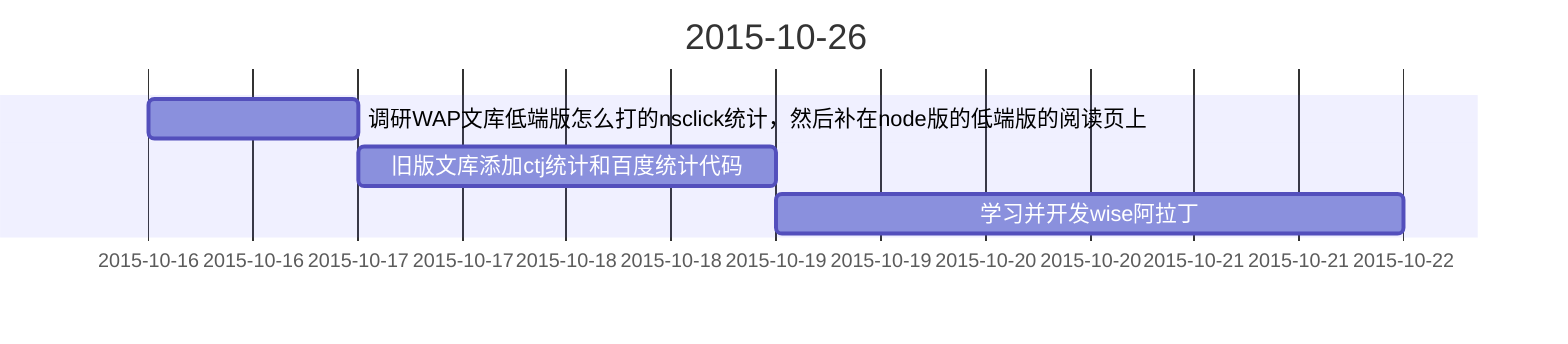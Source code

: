 gantt
    dateFormat YYYY-MM-DD
    title 2015-10-26
    调研WAP文库低端版怎么打的nsclick统计，然后补在node版的低端版的阅读页上:w1, 2015-10-16, 0.5d
    旧版文库添加ctj统计和百度统计代码:w2, after w1, 1.5d
    学习并开发wise阿拉丁:w3, after w2, 3d